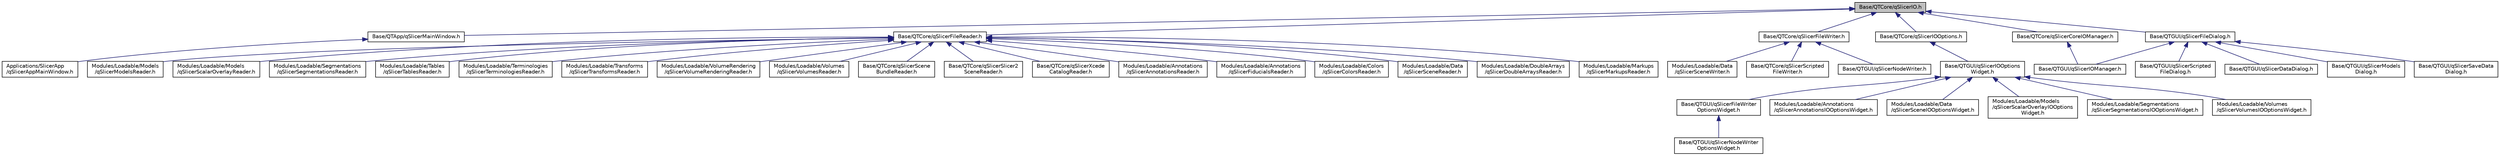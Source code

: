 digraph "Base/QTCore/qSlicerIO.h"
{
  bgcolor="transparent";
  edge [fontname="Helvetica",fontsize="10",labelfontname="Helvetica",labelfontsize="10"];
  node [fontname="Helvetica",fontsize="10",shape=record];
  Node10 [label="Base/QTCore/qSlicerIO.h",height=0.2,width=0.4,color="black", fillcolor="grey75", style="filled", fontcolor="black"];
  Node10 -> Node11 [dir="back",color="midnightblue",fontsize="10",style="solid",fontname="Helvetica"];
  Node11 [label="Base/QTApp/qSlicerMainWindow.h",height=0.2,width=0.4,color="black",URL="$qSlicerMainWindow_8h.html"];
  Node11 -> Node12 [dir="back",color="midnightblue",fontsize="10",style="solid",fontname="Helvetica"];
  Node12 [label="Applications/SlicerApp\l/qSlicerAppMainWindow.h",height=0.2,width=0.4,color="black",URL="$qSlicerAppMainWindow_8h.html"];
  Node10 -> Node13 [dir="back",color="midnightblue",fontsize="10",style="solid",fontname="Helvetica"];
  Node13 [label="Base/QTCore/qSlicerCoreIOManager.h",height=0.2,width=0.4,color="black",URL="$qSlicerCoreIOManager_8h.html"];
  Node13 -> Node14 [dir="back",color="midnightblue",fontsize="10",style="solid",fontname="Helvetica"];
  Node14 [label="Base/QTGUI/qSlicerIOManager.h",height=0.2,width=0.4,color="black",URL="$qSlicerIOManager_8h.html"];
  Node10 -> Node15 [dir="back",color="midnightblue",fontsize="10",style="solid",fontname="Helvetica"];
  Node15 [label="Base/QTCore/qSlicerFileReader.h",height=0.2,width=0.4,color="black",URL="$qSlicerFileReader_8h.html"];
  Node15 -> Node16 [dir="back",color="midnightblue",fontsize="10",style="solid",fontname="Helvetica"];
  Node16 [label="Base/QTCore/qSlicerScene\lBundleReader.h",height=0.2,width=0.4,color="black",URL="$qSlicerSceneBundleReader_8h.html"];
  Node15 -> Node17 [dir="back",color="midnightblue",fontsize="10",style="solid",fontname="Helvetica"];
  Node17 [label="Base/QTCore/qSlicerSlicer2\lSceneReader.h",height=0.2,width=0.4,color="black",URL="$qSlicerSlicer2SceneReader_8h.html"];
  Node15 -> Node18 [dir="back",color="midnightblue",fontsize="10",style="solid",fontname="Helvetica"];
  Node18 [label="Base/QTCore/qSlicerXcede\lCatalogReader.h",height=0.2,width=0.4,color="black",URL="$qSlicerXcedeCatalogReader_8h.html"];
  Node15 -> Node19 [dir="back",color="midnightblue",fontsize="10",style="solid",fontname="Helvetica"];
  Node19 [label="Modules/Loadable/Annotations\l/qSlicerAnnotationsReader.h",height=0.2,width=0.4,color="black",URL="$qSlicerAnnotationsReader_8h.html"];
  Node15 -> Node20 [dir="back",color="midnightblue",fontsize="10",style="solid",fontname="Helvetica"];
  Node20 [label="Modules/Loadable/Annotations\l/qSlicerFiducialsReader.h",height=0.2,width=0.4,color="black",URL="$qSlicerFiducialsReader_8h.html"];
  Node15 -> Node21 [dir="back",color="midnightblue",fontsize="10",style="solid",fontname="Helvetica"];
  Node21 [label="Modules/Loadable/Colors\l/qSlicerColorsReader.h",height=0.2,width=0.4,color="black",URL="$qSlicerColorsReader_8h.html"];
  Node15 -> Node22 [dir="back",color="midnightblue",fontsize="10",style="solid",fontname="Helvetica"];
  Node22 [label="Modules/Loadable/Data\l/qSlicerSceneReader.h",height=0.2,width=0.4,color="black",URL="$qSlicerSceneReader_8h.html"];
  Node15 -> Node23 [dir="back",color="midnightblue",fontsize="10",style="solid",fontname="Helvetica"];
  Node23 [label="Modules/Loadable/DoubleArrays\l/qSlicerDoubleArraysReader.h",height=0.2,width=0.4,color="black",URL="$qSlicerDoubleArraysReader_8h.html"];
  Node15 -> Node24 [dir="back",color="midnightblue",fontsize="10",style="solid",fontname="Helvetica"];
  Node24 [label="Modules/Loadable/Markups\l/qSlicerMarkupsReader.h",height=0.2,width=0.4,color="black",URL="$qSlicerMarkupsReader_8h.html"];
  Node15 -> Node25 [dir="back",color="midnightblue",fontsize="10",style="solid",fontname="Helvetica"];
  Node25 [label="Modules/Loadable/Models\l/qSlicerModelsReader.h",height=0.2,width=0.4,color="black",URL="$qSlicerModelsReader_8h.html"];
  Node15 -> Node26 [dir="back",color="midnightblue",fontsize="10",style="solid",fontname="Helvetica"];
  Node26 [label="Modules/Loadable/Models\l/qSlicerScalarOverlayReader.h",height=0.2,width=0.4,color="black",URL="$qSlicerScalarOverlayReader_8h.html"];
  Node15 -> Node27 [dir="back",color="midnightblue",fontsize="10",style="solid",fontname="Helvetica"];
  Node27 [label="Modules/Loadable/Segmentations\l/qSlicerSegmentationsReader.h",height=0.2,width=0.4,color="black",URL="$qSlicerSegmentationsReader_8h.html"];
  Node15 -> Node28 [dir="back",color="midnightblue",fontsize="10",style="solid",fontname="Helvetica"];
  Node28 [label="Modules/Loadable/Tables\l/qSlicerTablesReader.h",height=0.2,width=0.4,color="black",URL="$qSlicerTablesReader_8h.html"];
  Node15 -> Node29 [dir="back",color="midnightblue",fontsize="10",style="solid",fontname="Helvetica"];
  Node29 [label="Modules/Loadable/Terminologies\l/qSlicerTerminologiesReader.h",height=0.2,width=0.4,color="black",URL="$qSlicerTerminologiesReader_8h.html"];
  Node15 -> Node30 [dir="back",color="midnightblue",fontsize="10",style="solid",fontname="Helvetica"];
  Node30 [label="Modules/Loadable/Transforms\l/qSlicerTransformsReader.h",height=0.2,width=0.4,color="black",URL="$qSlicerTransformsReader_8h.html"];
  Node15 -> Node31 [dir="back",color="midnightblue",fontsize="10",style="solid",fontname="Helvetica"];
  Node31 [label="Modules/Loadable/VolumeRendering\l/qSlicerVolumeRenderingReader.h",height=0.2,width=0.4,color="black",URL="$qSlicerVolumeRenderingReader_8h.html"];
  Node15 -> Node32 [dir="back",color="midnightblue",fontsize="10",style="solid",fontname="Helvetica"];
  Node32 [label="Modules/Loadable/Volumes\l/qSlicerVolumesReader.h",height=0.2,width=0.4,color="black",URL="$qSlicerVolumesReader_8h.html"];
  Node10 -> Node33 [dir="back",color="midnightblue",fontsize="10",style="solid",fontname="Helvetica"];
  Node33 [label="Base/QTCore/qSlicerFileWriter.h",height=0.2,width=0.4,color="black",URL="$qSlicerFileWriter_8h.html"];
  Node33 -> Node34 [dir="back",color="midnightblue",fontsize="10",style="solid",fontname="Helvetica"];
  Node34 [label="Base/QTCore/qSlicerScripted\lFileWriter.h",height=0.2,width=0.4,color="black",URL="$qSlicerScriptedFileWriter_8h.html"];
  Node33 -> Node35 [dir="back",color="midnightblue",fontsize="10",style="solid",fontname="Helvetica"];
  Node35 [label="Base/QTGUI/qSlicerNodeWriter.h",height=0.2,width=0.4,color="black",URL="$qSlicerNodeWriter_8h.html"];
  Node33 -> Node36 [dir="back",color="midnightblue",fontsize="10",style="solid",fontname="Helvetica"];
  Node36 [label="Modules/Loadable/Data\l/qSlicerSceneWriter.h",height=0.2,width=0.4,color="black",URL="$qSlicerSceneWriter_8h.html"];
  Node10 -> Node37 [dir="back",color="midnightblue",fontsize="10",style="solid",fontname="Helvetica"];
  Node37 [label="Base/QTCore/qSlicerIOOptions.h",height=0.2,width=0.4,color="black",URL="$qSlicerIOOptions_8h.html"];
  Node37 -> Node38 [dir="back",color="midnightblue",fontsize="10",style="solid",fontname="Helvetica"];
  Node38 [label="Base/QTGUI/qSlicerIOOptions\lWidget.h",height=0.2,width=0.4,color="black",URL="$qSlicerIOOptionsWidget_8h.html"];
  Node38 -> Node39 [dir="back",color="midnightblue",fontsize="10",style="solid",fontname="Helvetica"];
  Node39 [label="Base/QTGUI/qSlicerFileWriter\lOptionsWidget.h",height=0.2,width=0.4,color="black",URL="$qSlicerFileWriterOptionsWidget_8h.html"];
  Node39 -> Node40 [dir="back",color="midnightblue",fontsize="10",style="solid",fontname="Helvetica"];
  Node40 [label="Base/QTGUI/qSlicerNodeWriter\lOptionsWidget.h",height=0.2,width=0.4,color="black",URL="$qSlicerNodeWriterOptionsWidget_8h.html"];
  Node38 -> Node41 [dir="back",color="midnightblue",fontsize="10",style="solid",fontname="Helvetica"];
  Node41 [label="Modules/Loadable/Annotations\l/qSlicerAnnotationsIOOptionsWidget.h",height=0.2,width=0.4,color="black",URL="$qSlicerAnnotationsIOOptionsWidget_8h.html"];
  Node38 -> Node42 [dir="back",color="midnightblue",fontsize="10",style="solid",fontname="Helvetica"];
  Node42 [label="Modules/Loadable/Data\l/qSlicerSceneIOOptionsWidget.h",height=0.2,width=0.4,color="black",URL="$qSlicerSceneIOOptionsWidget_8h.html"];
  Node38 -> Node43 [dir="back",color="midnightblue",fontsize="10",style="solid",fontname="Helvetica"];
  Node43 [label="Modules/Loadable/Models\l/qSlicerScalarOverlayIOOptions\lWidget.h",height=0.2,width=0.4,color="black",URL="$qSlicerScalarOverlayIOOptionsWidget_8h.html"];
  Node38 -> Node44 [dir="back",color="midnightblue",fontsize="10",style="solid",fontname="Helvetica"];
  Node44 [label="Modules/Loadable/Segmentations\l/qSlicerSegmentationsIOOptionsWidget.h",height=0.2,width=0.4,color="black",URL="$qSlicerSegmentationsIOOptionsWidget_8h.html"];
  Node38 -> Node45 [dir="back",color="midnightblue",fontsize="10",style="solid",fontname="Helvetica"];
  Node45 [label="Modules/Loadable/Volumes\l/qSlicerVolumesIOOptionsWidget.h",height=0.2,width=0.4,color="black",URL="$qSlicerVolumesIOOptionsWidget_8h.html"];
  Node10 -> Node46 [dir="back",color="midnightblue",fontsize="10",style="solid",fontname="Helvetica"];
  Node46 [label="Base/QTGUI/qSlicerFileDialog.h",height=0.2,width=0.4,color="black",URL="$qSlicerFileDialog_8h.html"];
  Node46 -> Node47 [dir="back",color="midnightblue",fontsize="10",style="solid",fontname="Helvetica"];
  Node47 [label="Base/QTGUI/qSlicerDataDialog.h",height=0.2,width=0.4,color="black",URL="$qSlicerDataDialog_8h.html"];
  Node46 -> Node14 [dir="back",color="midnightblue",fontsize="10",style="solid",fontname="Helvetica"];
  Node46 -> Node48 [dir="back",color="midnightblue",fontsize="10",style="solid",fontname="Helvetica"];
  Node48 [label="Base/QTGUI/qSlicerModels\lDialog.h",height=0.2,width=0.4,color="black",URL="$qSlicerModelsDialog_8h.html"];
  Node46 -> Node49 [dir="back",color="midnightblue",fontsize="10",style="solid",fontname="Helvetica"];
  Node49 [label="Base/QTGUI/qSlicerSaveData\lDialog.h",height=0.2,width=0.4,color="black",URL="$qSlicerSaveDataDialog_8h.html"];
  Node46 -> Node50 [dir="back",color="midnightblue",fontsize="10",style="solid",fontname="Helvetica"];
  Node50 [label="Base/QTGUI/qSlicerScripted\lFileDialog.h",height=0.2,width=0.4,color="black",URL="$qSlicerScriptedFileDialog_8h.html"];
}
